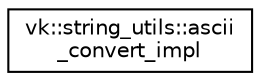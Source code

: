 digraph "Graphical Class Hierarchy"
{
 // LATEX_PDF_SIZE
  edge [fontname="Helvetica",fontsize="10",labelfontname="Helvetica",labelfontsize="10"];
  node [fontname="Helvetica",fontsize="10",shape=record];
  rankdir="LR";
  Node0 [label="vk::string_utils::ascii\l_convert_impl",height=0.2,width=0.4,color="black", fillcolor="white", style="filled",URL="$structvk_1_1string__utils_1_1ascii__convert__impl.html",tooltip=" "];
}
